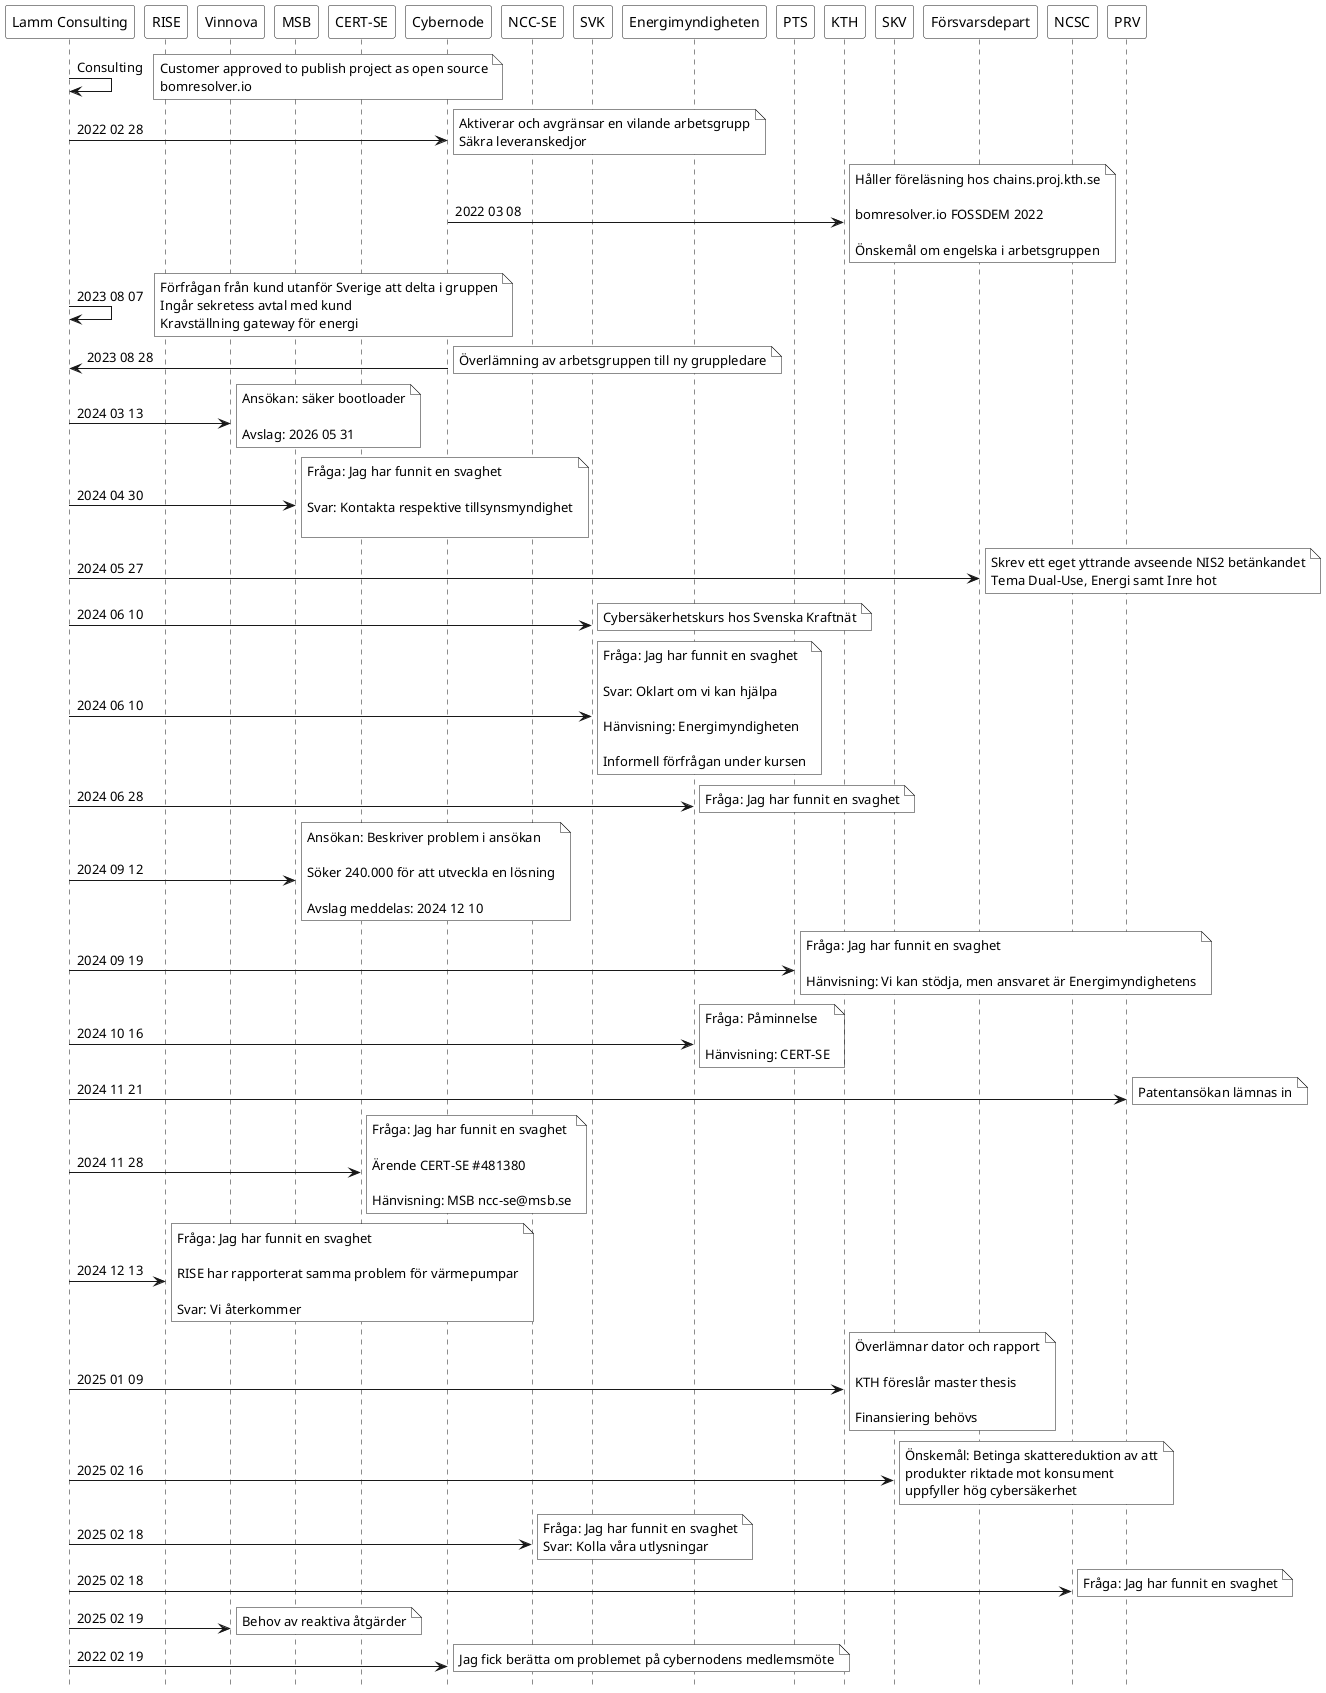 @startuml

hide footbox
participant "Lamm Consulting"  as LM #FFFFFF
participant  "RISE" as RISE #FFFFFF
participant  "Vinnova" as VINN  #FFFFFF
participant  "MSB" as MSB  #FFFFFF
participant  "CERT-SE" as CERT #FFFFFF
participant  "Cybernode" as CYBER  #FFFFFF
participant  "NCC-SE" as NCC #FFFFFF
participant  "SVK" as SVK  #FFFFFF
participant  "Energimyndigheten" as EM #FFFFFF
participant  "PTS" as PTS #FFFFFF
participant  "KTH" as KTH #FFFFFF
participant  "SKV" as SKV #FFFFFF
participant  "Försvarsdepart" as FORSVAR #FFFFFF
participant  "NCSC" as NCSC #FFFFFF
participant  "PRV" as PRV #FFFFFF

LM -> LM:  Consulting 
note right #FFFFFF : Customer approved to publish project as open source\nbomresolver.io 
LM -> CYBER:  2022 02 28
note right #FFFFFF : Aktiverar och avgränsar en vilande arbetsgrupp\nSäkra leveranskedjor
CYBER -> KTH: 2022 03 08 
note right #FFFFFF : Håller föreläsning hos chains.proj.kth.se\n\nbomresolver.io FOSSDEM 2022\n\nÖnskemål om engelska i arbetsgruppen
LM -> LM:  2023 08 07
note right #FFFFFF : Förfrågan från kund utanför Sverige att delta i gruppen\nIngår sekretess avtal med kund\nKravställning gateway för energi
CYBER -> LM:  2023 08 28
note right #FFFFFF : Överlämning av arbetsgruppen till ny gruppledare
LM -> VINN: 2024 03 13 
note right #FFFFFF : Ansökan: säker bootloader\n\nAvslag: 2026 05 31 
LM -> MSB: 2024 04 30 
note right #FFFFFF : Fråga: Jag har funnit en svaghet \n\nSvar: Kontakta respektive tillsynsmyndighet\n
LM -> FORSVAR: 2024 05 27 
note right #FFFFFF : Skrev ett eget yttrande avseende NIS2 betänkandet\nTema Dual-Use, Energi samt Inre hot
LM -> SVK:  2024 06 10 
note right #FFFFFF : Cybersäkerhetskurs hos Svenska Kraftnät 
LM -> SVK: 2024 06 10 
note right #FFFFFF : Fråga: Jag har funnit en svaghet \n\nSvar: Oklart om vi kan hjälpa\n\nHänvisning: Energimyndigheten\n\nInformell förfrågan under kursen
LM -> EM: 2024 06 28 
note right #FFFFFF : Fråga: Jag har funnit en svaghet
LM -> MSB: 2024 09 12 
note right #FFFFFF : Ansökan: Beskriver problem i ansökan\n\nSöker 240.000 för att utveckla en lösning\n\nAvslag meddelas: 2024 12 10
LM -> PTS: 2024 09 19 
note right #FFFFFF : Fråga: Jag har funnit en svaghet\n\nHänvisning: Vi kan stödja, men ansvaret är Energimyndighetens
LM -> EM: 2024 10 16 
note right #FFFFFF : Fråga: Påminnelse\n\nHänvisning: CERT-SE
LM -> PRV: 2024 11 21 
note right #FFFFFF : Patentansökan lämnas in
LM -> CERT: 2024 11 28 
note right #FFFFFF : Fråga: Jag har funnit en svaghet\n\nÄrende CERT-SE #481380\n\nHänvisning: MSB ncc-se@msb.se
LM -> RISE: 2024 12 13 
note right #FFFFFF : Fråga: Jag har funnit en svaghet\n\nRISE har rapporterat samma problem för värmepumpar\n\nSvar: Vi återkommer
LM -> KTH: 2025 01 09 
note right #FFFFFF : Överlämnar dator och rapport\n\nKTH föreslår master thesis\n\nFinansiering behövs
LM -> SKV: 2025 02 16 
note right #FFFFFF : Önskemål: Betinga skattereduktion av att\nprodukter riktade mot konsument\nuppfyller hög cybersäkerhet
LM -> NCC: 2025 02 18 
note right #FFFFFF :Fråga: Jag har funnit en svaghet\nSvar: Kolla våra utlysningar 
LM -> NCSC: 2025 02 18 
note right #FFFFFF :Fråga: Jag har funnit en svaghet 
LM -> VINN: 2025 02 19 
note right #FFFFFF : Behov av reaktiva åtgärder 
LM -> CYBER:  2022 02 19
note right #FFFFFF : Jag fick berätta om problemet på cybernodens medlemsmöte
@enduml

